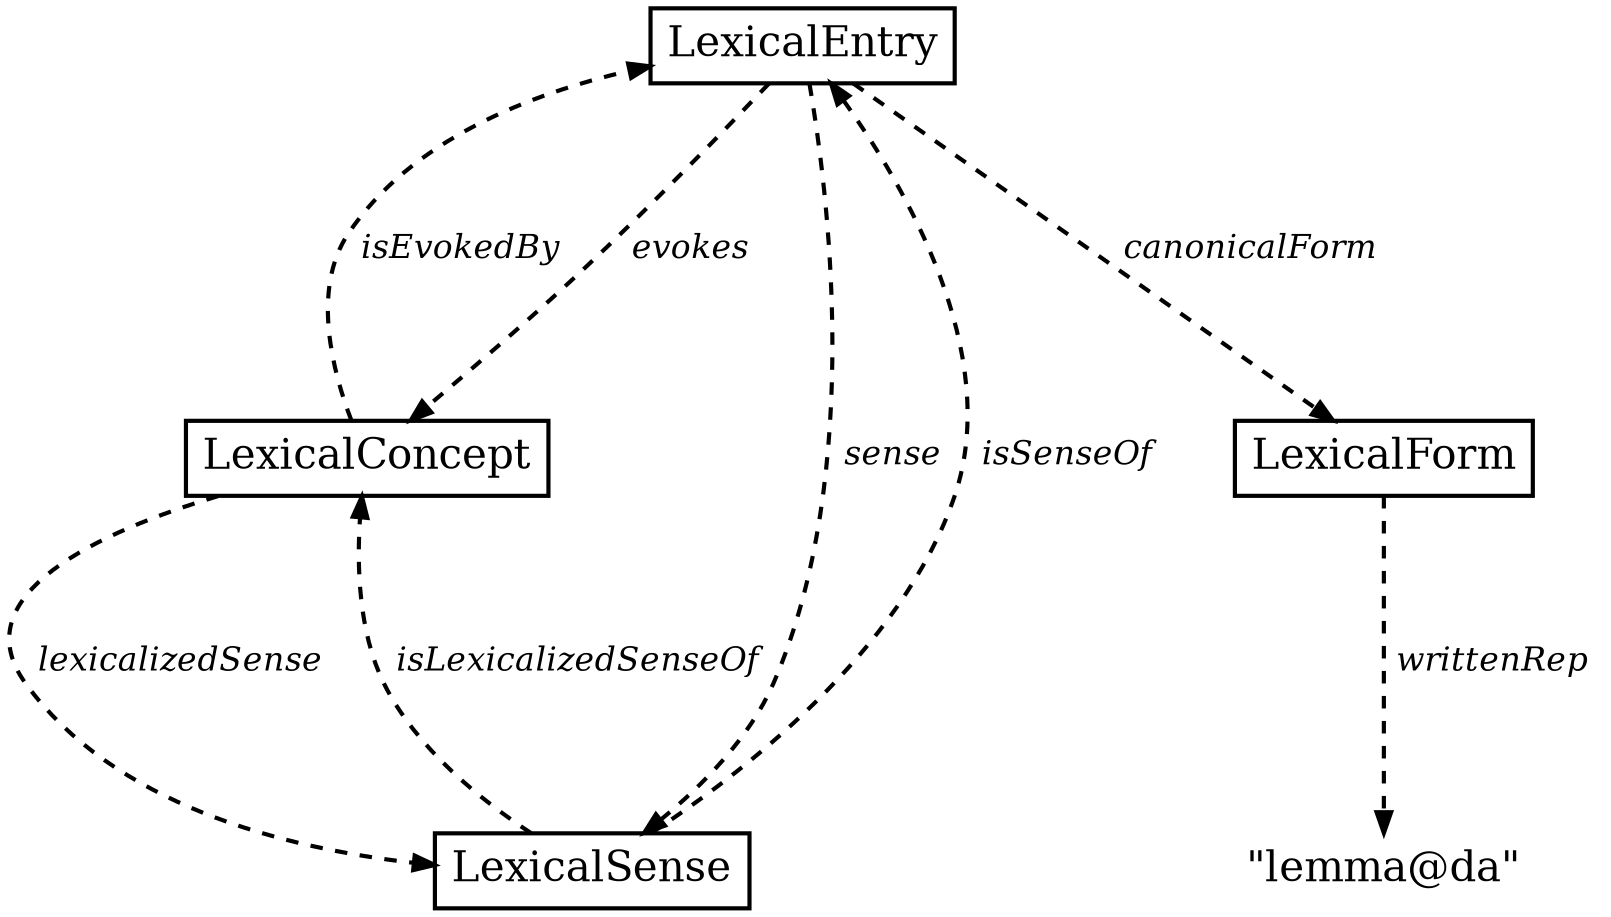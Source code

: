 # How to generate an SVG file with Graphviz:
#   dot -Tsvg doc/ontolex.dot > doc/ontolex.svg

digraph {
    ranksep=2;

    edge [style=dashed, penwidth=2, fontsize=16];
    node [penwidth=2, fontsize=20];

    LexicalEntry -> LexicalConcept [label=< <I>evokes</I> >];
    LexicalConcept -> LexicalEntry [label=< <I>isEvokedBy</I> >]

    LexicalConcept -> LexicalSense [label=< <I>lexicalizedSense</I> >];
    LexicalSense -> LexicalConcept [label=< <I>isLexicalizedSenseOf</I> >]

    LexicalEntry -> LexicalSense [label=< <I>sense</I> >]
    LexicalSense -> LexicalEntry [label=< <I>isSenseOf</I> >]

    LexicalEntry -> LexicalForm [label=< <I>canonicalForm</I> >]
    LexicalForm -> "\"lemma@da\"" [label=< <I>writtenRep</I> >]

    LexicalConcept [shape=box];
    LexicalEntry [shape=box];
    LexicalSense [shape=box];
    LexicalForm [shape=box];
    "\"lemma@da\"" [shape=none];
}
